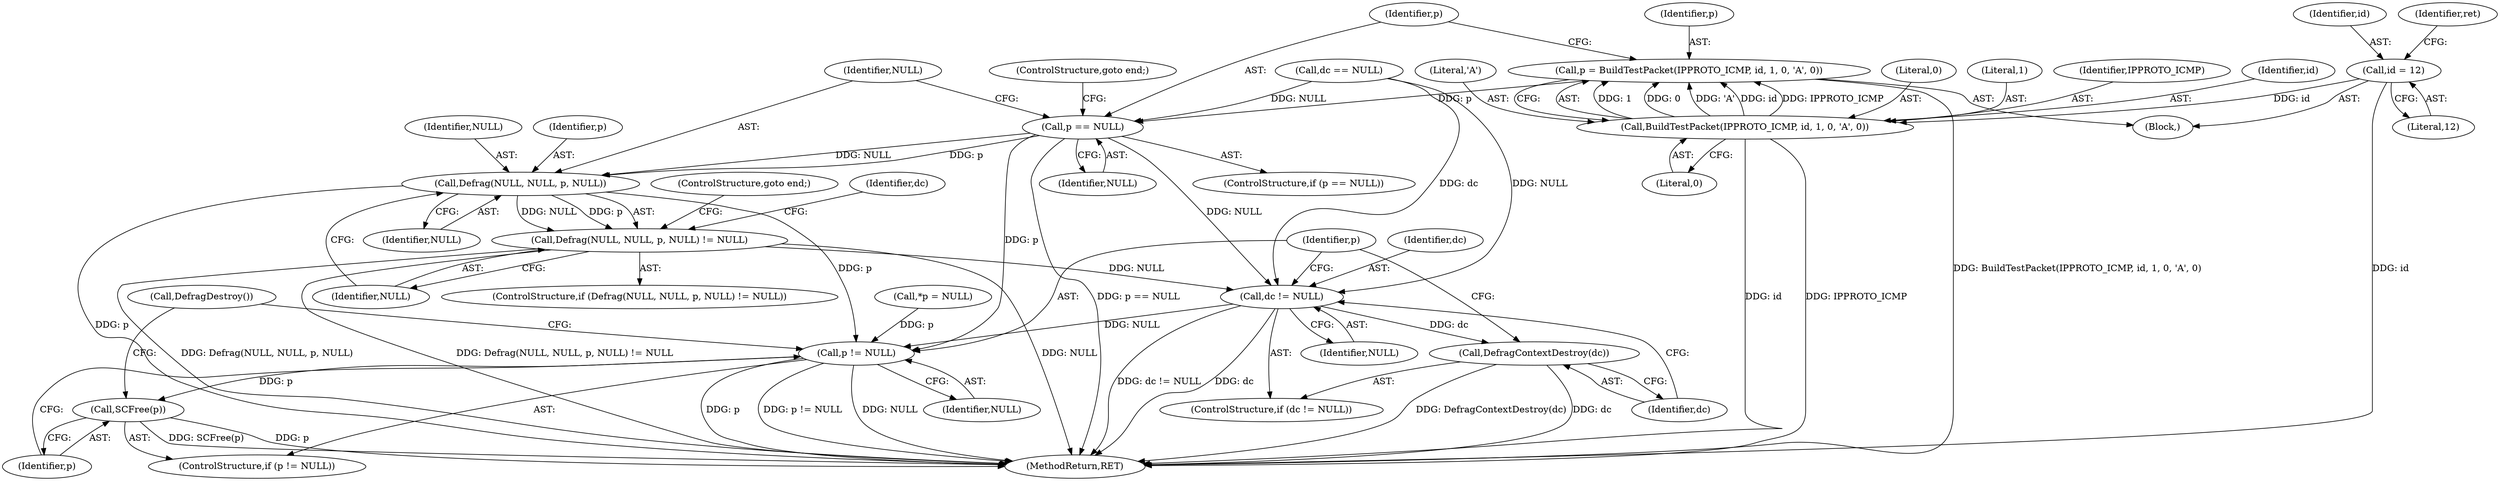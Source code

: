 digraph "0_suricata_4a04f814b15762eb446a5ead4d69d021512df6f8_2@pointer" {
"1000131" [label="(Call,p = BuildTestPacket(IPPROTO_ICMP, id, 1, 0, 'A', 0))"];
"1000133" [label="(Call,BuildTestPacket(IPPROTO_ICMP, id, 1, 0, 'A', 0))"];
"1000115" [label="(Call,id = 12)"];
"1000141" [label="(Call,p == NULL)"];
"1000147" [label="(Call,Defrag(NULL, NULL, p, NULL))"];
"1000146" [label="(Call,Defrag(NULL, NULL, p, NULL) != NULL)"];
"1000169" [label="(Call,dc != NULL)"];
"1000172" [label="(Call,DefragContextDestroy(dc))"];
"1000175" [label="(Call,p != NULL)"];
"1000178" [label="(Call,SCFree(p))"];
"1000111" [label="(Call,*p = NULL)"];
"1000138" [label="(Literal,'A')"];
"1000170" [label="(Identifier,dc)"];
"1000149" [label="(Identifier,NULL)"];
"1000183" [label="(MethodReturn,RET)"];
"1000153" [label="(ControlStructure,goto end;)"];
"1000141" [label="(Call,p == NULL)"];
"1000137" [label="(Literal,0)"];
"1000180" [label="(Call,DefragDestroy())"];
"1000173" [label="(Identifier,dc)"];
"1000176" [label="(Identifier,p)"];
"1000177" [label="(Identifier,NULL)"];
"1000146" [label="(Call,Defrag(NULL, NULL, p, NULL) != NULL)"];
"1000127" [label="(Call,dc == NULL)"];
"1000136" [label="(Literal,1)"];
"1000144" [label="(ControlStructure,goto end;)"];
"1000150" [label="(Identifier,p)"];
"1000179" [label="(Identifier,p)"];
"1000145" [label="(ControlStructure,if (Defrag(NULL, NULL, p, NULL) != NULL))"];
"1000158" [label="(Identifier,dc)"];
"1000152" [label="(Identifier,NULL)"];
"1000151" [label="(Identifier,NULL)"];
"1000174" [label="(ControlStructure,if (p != NULL))"];
"1000148" [label="(Identifier,NULL)"];
"1000147" [label="(Call,Defrag(NULL, NULL, p, NULL))"];
"1000178" [label="(Call,SCFree(p))"];
"1000117" [label="(Literal,12)"];
"1000142" [label="(Identifier,p)"];
"1000120" [label="(Identifier,ret)"];
"1000169" [label="(Call,dc != NULL)"];
"1000131" [label="(Call,p = BuildTestPacket(IPPROTO_ICMP, id, 1, 0, 'A', 0))"];
"1000140" [label="(ControlStructure,if (p == NULL))"];
"1000134" [label="(Identifier,IPPROTO_ICMP)"];
"1000115" [label="(Call,id = 12)"];
"1000132" [label="(Identifier,p)"];
"1000143" [label="(Identifier,NULL)"];
"1000116" [label="(Identifier,id)"];
"1000133" [label="(Call,BuildTestPacket(IPPROTO_ICMP, id, 1, 0, 'A', 0))"];
"1000139" [label="(Literal,0)"];
"1000171" [label="(Identifier,NULL)"];
"1000168" [label="(ControlStructure,if (dc != NULL))"];
"1000175" [label="(Call,p != NULL)"];
"1000172" [label="(Call,DefragContextDestroy(dc))"];
"1000105" [label="(Block,)"];
"1000135" [label="(Identifier,id)"];
"1000131" -> "1000105"  [label="AST: "];
"1000131" -> "1000133"  [label="CFG: "];
"1000132" -> "1000131"  [label="AST: "];
"1000133" -> "1000131"  [label="AST: "];
"1000142" -> "1000131"  [label="CFG: "];
"1000131" -> "1000183"  [label="DDG: BuildTestPacket(IPPROTO_ICMP, id, 1, 0, 'A', 0)"];
"1000133" -> "1000131"  [label="DDG: 1"];
"1000133" -> "1000131"  [label="DDG: 0"];
"1000133" -> "1000131"  [label="DDG: 'A'"];
"1000133" -> "1000131"  [label="DDG: id"];
"1000133" -> "1000131"  [label="DDG: IPPROTO_ICMP"];
"1000131" -> "1000141"  [label="DDG: p"];
"1000133" -> "1000139"  [label="CFG: "];
"1000134" -> "1000133"  [label="AST: "];
"1000135" -> "1000133"  [label="AST: "];
"1000136" -> "1000133"  [label="AST: "];
"1000137" -> "1000133"  [label="AST: "];
"1000138" -> "1000133"  [label="AST: "];
"1000139" -> "1000133"  [label="AST: "];
"1000133" -> "1000183"  [label="DDG: IPPROTO_ICMP"];
"1000133" -> "1000183"  [label="DDG: id"];
"1000115" -> "1000133"  [label="DDG: id"];
"1000115" -> "1000105"  [label="AST: "];
"1000115" -> "1000117"  [label="CFG: "];
"1000116" -> "1000115"  [label="AST: "];
"1000117" -> "1000115"  [label="AST: "];
"1000120" -> "1000115"  [label="CFG: "];
"1000115" -> "1000183"  [label="DDG: id"];
"1000141" -> "1000140"  [label="AST: "];
"1000141" -> "1000143"  [label="CFG: "];
"1000142" -> "1000141"  [label="AST: "];
"1000143" -> "1000141"  [label="AST: "];
"1000144" -> "1000141"  [label="CFG: "];
"1000148" -> "1000141"  [label="CFG: "];
"1000141" -> "1000183"  [label="DDG: p == NULL"];
"1000127" -> "1000141"  [label="DDG: NULL"];
"1000141" -> "1000147"  [label="DDG: NULL"];
"1000141" -> "1000147"  [label="DDG: p"];
"1000141" -> "1000169"  [label="DDG: NULL"];
"1000141" -> "1000175"  [label="DDG: p"];
"1000147" -> "1000146"  [label="AST: "];
"1000147" -> "1000151"  [label="CFG: "];
"1000148" -> "1000147"  [label="AST: "];
"1000149" -> "1000147"  [label="AST: "];
"1000150" -> "1000147"  [label="AST: "];
"1000151" -> "1000147"  [label="AST: "];
"1000152" -> "1000147"  [label="CFG: "];
"1000147" -> "1000183"  [label="DDG: p"];
"1000147" -> "1000146"  [label="DDG: NULL"];
"1000147" -> "1000146"  [label="DDG: p"];
"1000147" -> "1000175"  [label="DDG: p"];
"1000146" -> "1000145"  [label="AST: "];
"1000146" -> "1000152"  [label="CFG: "];
"1000152" -> "1000146"  [label="AST: "];
"1000153" -> "1000146"  [label="CFG: "];
"1000158" -> "1000146"  [label="CFG: "];
"1000146" -> "1000183"  [label="DDG: NULL"];
"1000146" -> "1000183"  [label="DDG: Defrag(NULL, NULL, p, NULL) != NULL"];
"1000146" -> "1000183"  [label="DDG: Defrag(NULL, NULL, p, NULL)"];
"1000146" -> "1000169"  [label="DDG: NULL"];
"1000169" -> "1000168"  [label="AST: "];
"1000169" -> "1000171"  [label="CFG: "];
"1000170" -> "1000169"  [label="AST: "];
"1000171" -> "1000169"  [label="AST: "];
"1000173" -> "1000169"  [label="CFG: "];
"1000176" -> "1000169"  [label="CFG: "];
"1000169" -> "1000183"  [label="DDG: dc != NULL"];
"1000169" -> "1000183"  [label="DDG: dc"];
"1000127" -> "1000169"  [label="DDG: dc"];
"1000127" -> "1000169"  [label="DDG: NULL"];
"1000169" -> "1000172"  [label="DDG: dc"];
"1000169" -> "1000175"  [label="DDG: NULL"];
"1000172" -> "1000168"  [label="AST: "];
"1000172" -> "1000173"  [label="CFG: "];
"1000173" -> "1000172"  [label="AST: "];
"1000176" -> "1000172"  [label="CFG: "];
"1000172" -> "1000183"  [label="DDG: DefragContextDestroy(dc)"];
"1000172" -> "1000183"  [label="DDG: dc"];
"1000175" -> "1000174"  [label="AST: "];
"1000175" -> "1000177"  [label="CFG: "];
"1000176" -> "1000175"  [label="AST: "];
"1000177" -> "1000175"  [label="AST: "];
"1000179" -> "1000175"  [label="CFG: "];
"1000180" -> "1000175"  [label="CFG: "];
"1000175" -> "1000183"  [label="DDG: p"];
"1000175" -> "1000183"  [label="DDG: p != NULL"];
"1000175" -> "1000183"  [label="DDG: NULL"];
"1000111" -> "1000175"  [label="DDG: p"];
"1000175" -> "1000178"  [label="DDG: p"];
"1000178" -> "1000174"  [label="AST: "];
"1000178" -> "1000179"  [label="CFG: "];
"1000179" -> "1000178"  [label="AST: "];
"1000180" -> "1000178"  [label="CFG: "];
"1000178" -> "1000183"  [label="DDG: SCFree(p)"];
"1000178" -> "1000183"  [label="DDG: p"];
}
